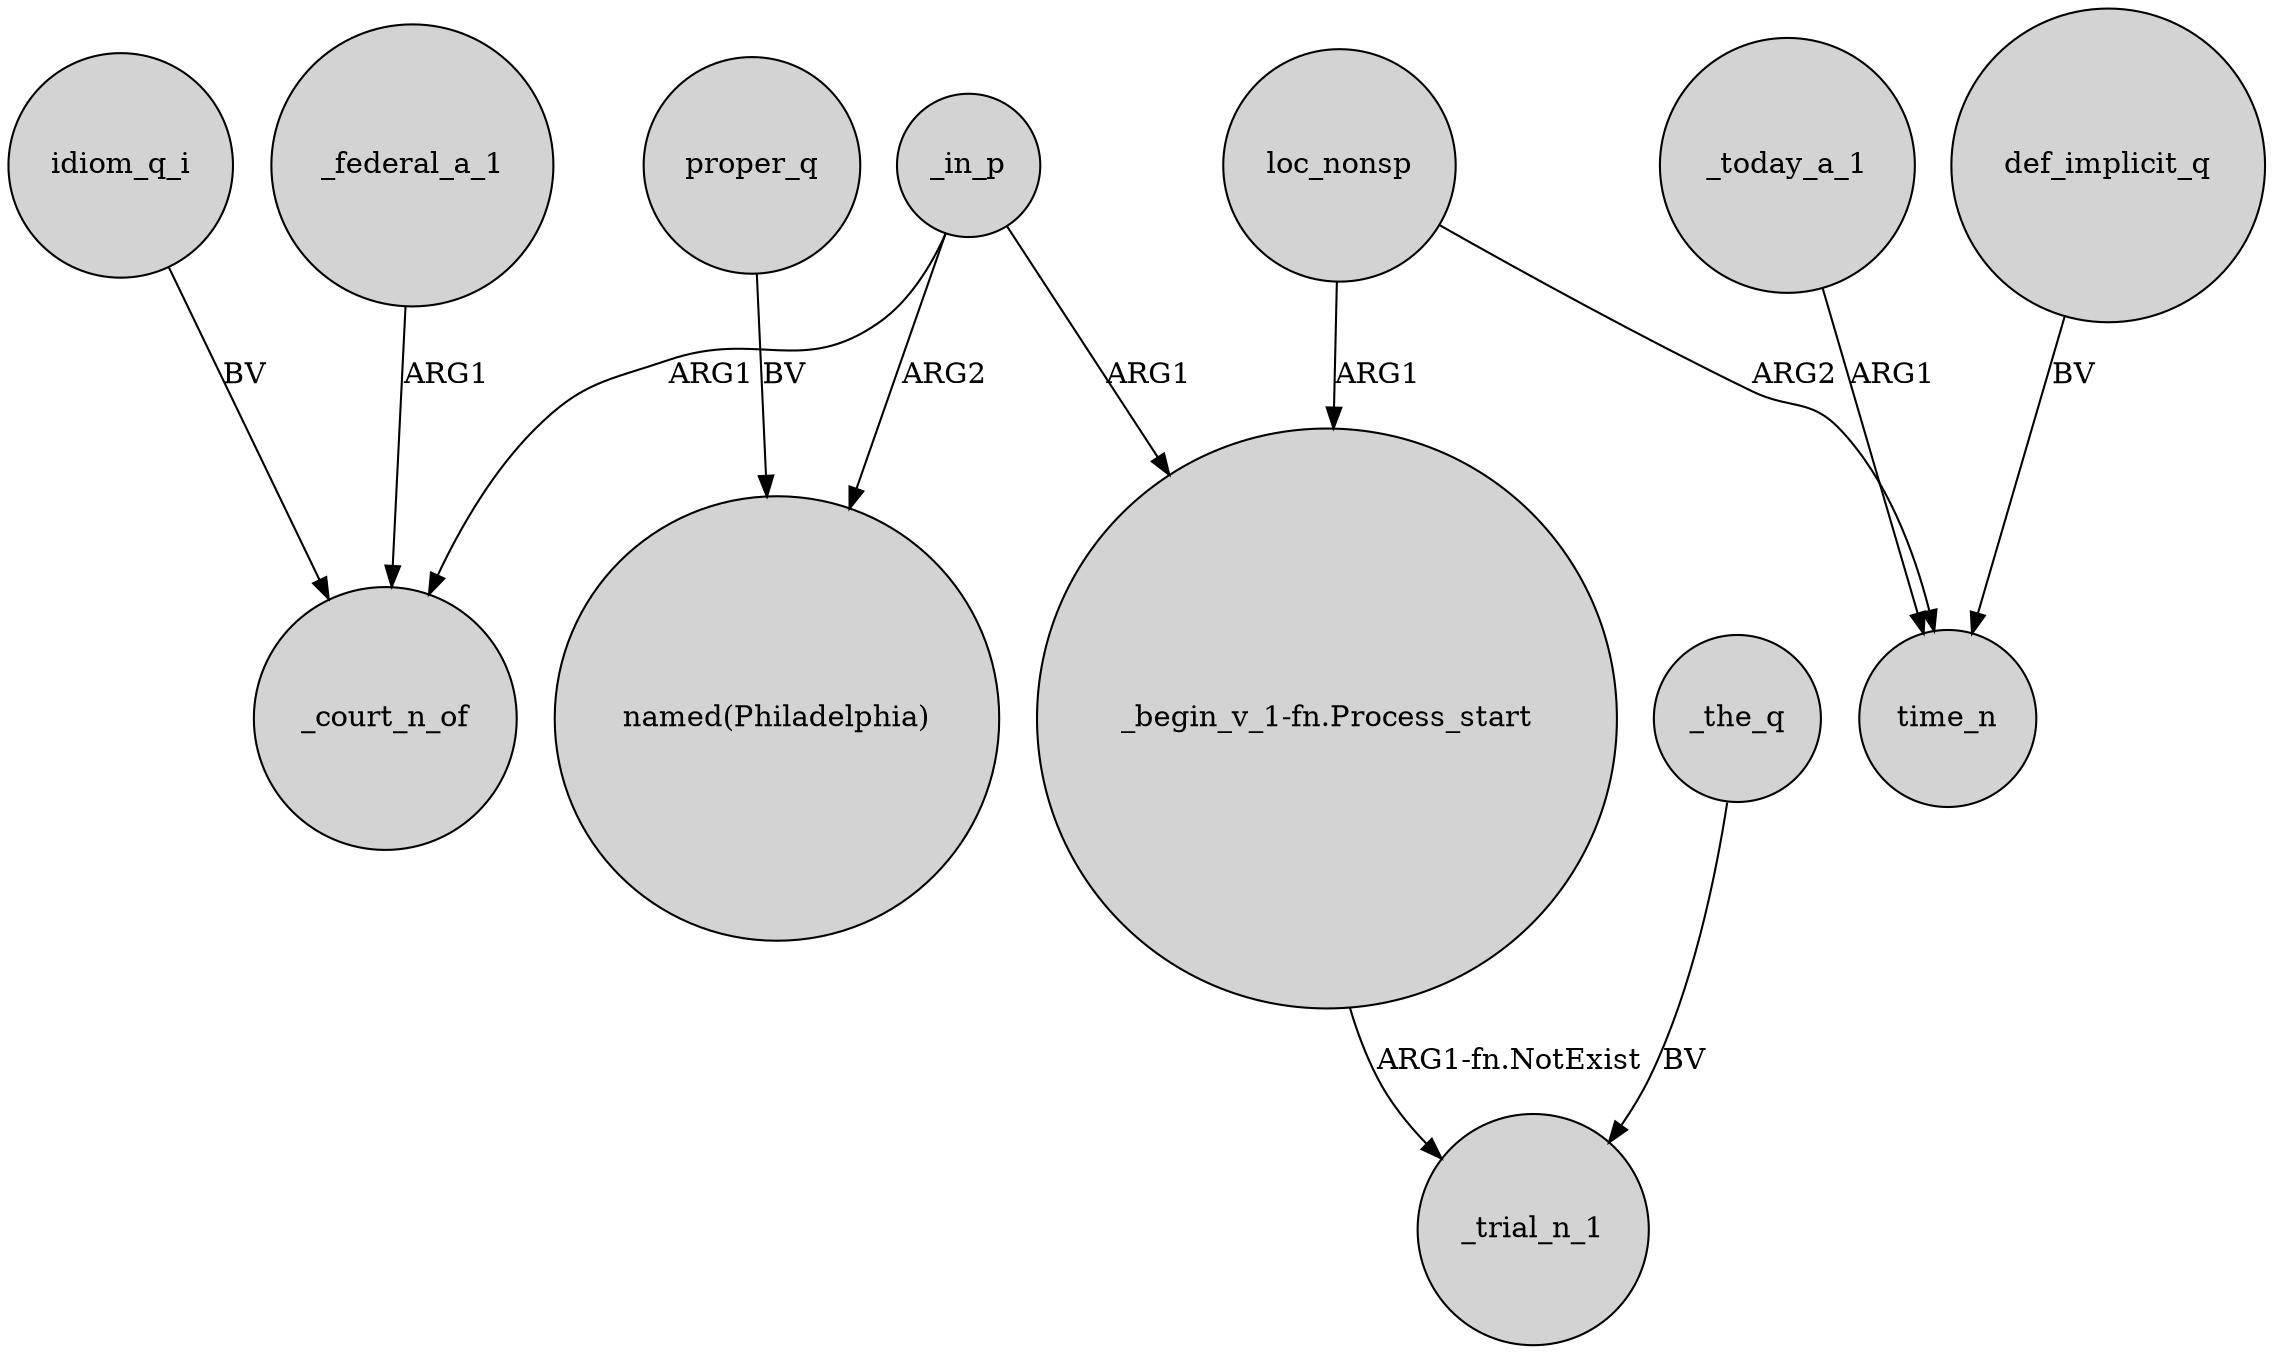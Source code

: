 digraph {
	node [shape=circle style=filled]
	_in_p -> _court_n_of [label=ARG1]
	proper_q -> "named(Philadelphia)" [label=BV]
	"_begin_v_1-fn.Process_start" -> _trial_n_1 [label="ARG1-fn.NotExist"]
	_federal_a_1 -> _court_n_of [label=ARG1]
	_today_a_1 -> time_n [label=ARG1]
	_in_p -> "named(Philadelphia)" [label=ARG2]
	idiom_q_i -> _court_n_of [label=BV]
	_in_p -> "_begin_v_1-fn.Process_start" [label=ARG1]
	loc_nonsp -> "_begin_v_1-fn.Process_start" [label=ARG1]
	loc_nonsp -> time_n [label=ARG2]
	def_implicit_q -> time_n [label=BV]
	_the_q -> _trial_n_1 [label=BV]
}
